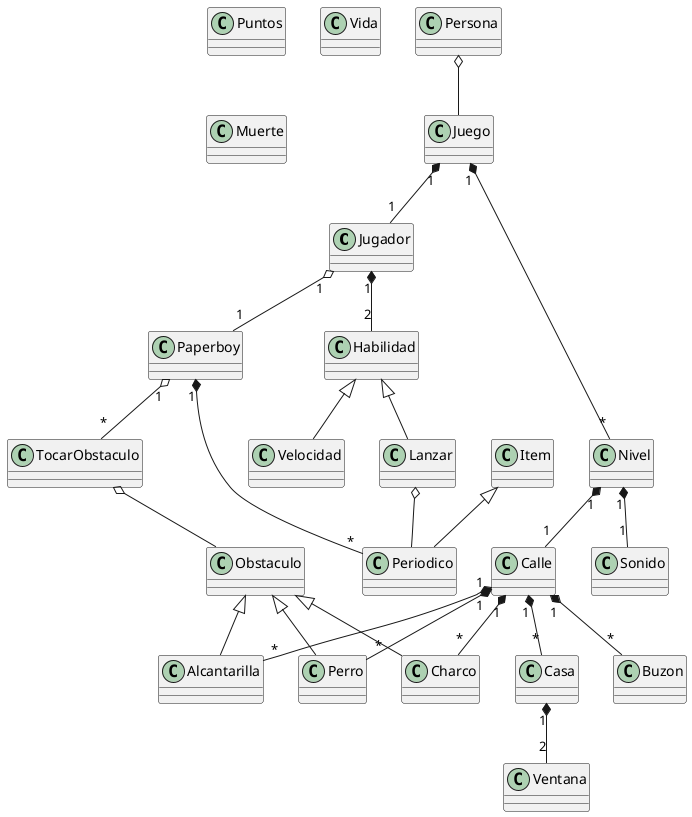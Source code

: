 @startuml Paperboy

class Jugador
class Juego

class Paperboy
class Habilidad
class Velocidad
class Lanzar
class TocarObstaculo
class Puntos
class Vida
class Muerte


class Sonido
class Obstaculo
class Nivel
class Calle
class Buzon
class Persona
class Alcantarilla
class Ventana
class Perro
class Charco
class Casa

class Item
class Periodico

Persona o-- Juego
Juego "1" *-- "1" Jugador
Jugador "1" o-- "1" Paperboy
Paperboy "1" *-- "*" Periodico
Jugador "1" *-- "2" Habilidad
Juego "1" *-- "*" Nivel
Paperboy "1" o-- "*" TocarObstaculo


Habilidad <|-- Lanzar
Habilidad <|-- Velocidad


Nivel "1" *-- "1" Calle
Nivel "1" *-- "1" Sonido
Calle "1" *-- "*" Buzon
Calle "1" *-- "*" Alcantarilla
Calle "1" *-- "*" Casa
Calle "1" *-- "*" Perro
Calle "1" *-- "*" Charco
Casa "1" *-- "2" Ventana

Obstaculo <|-- Alcantarilla
Obstaculo <|-- Perro
Obstaculo <|-- Charco
TocarObstaculo o-- Obstaculo

Item <|-- Periodico
Lanzar o-- Periodico




@enduml